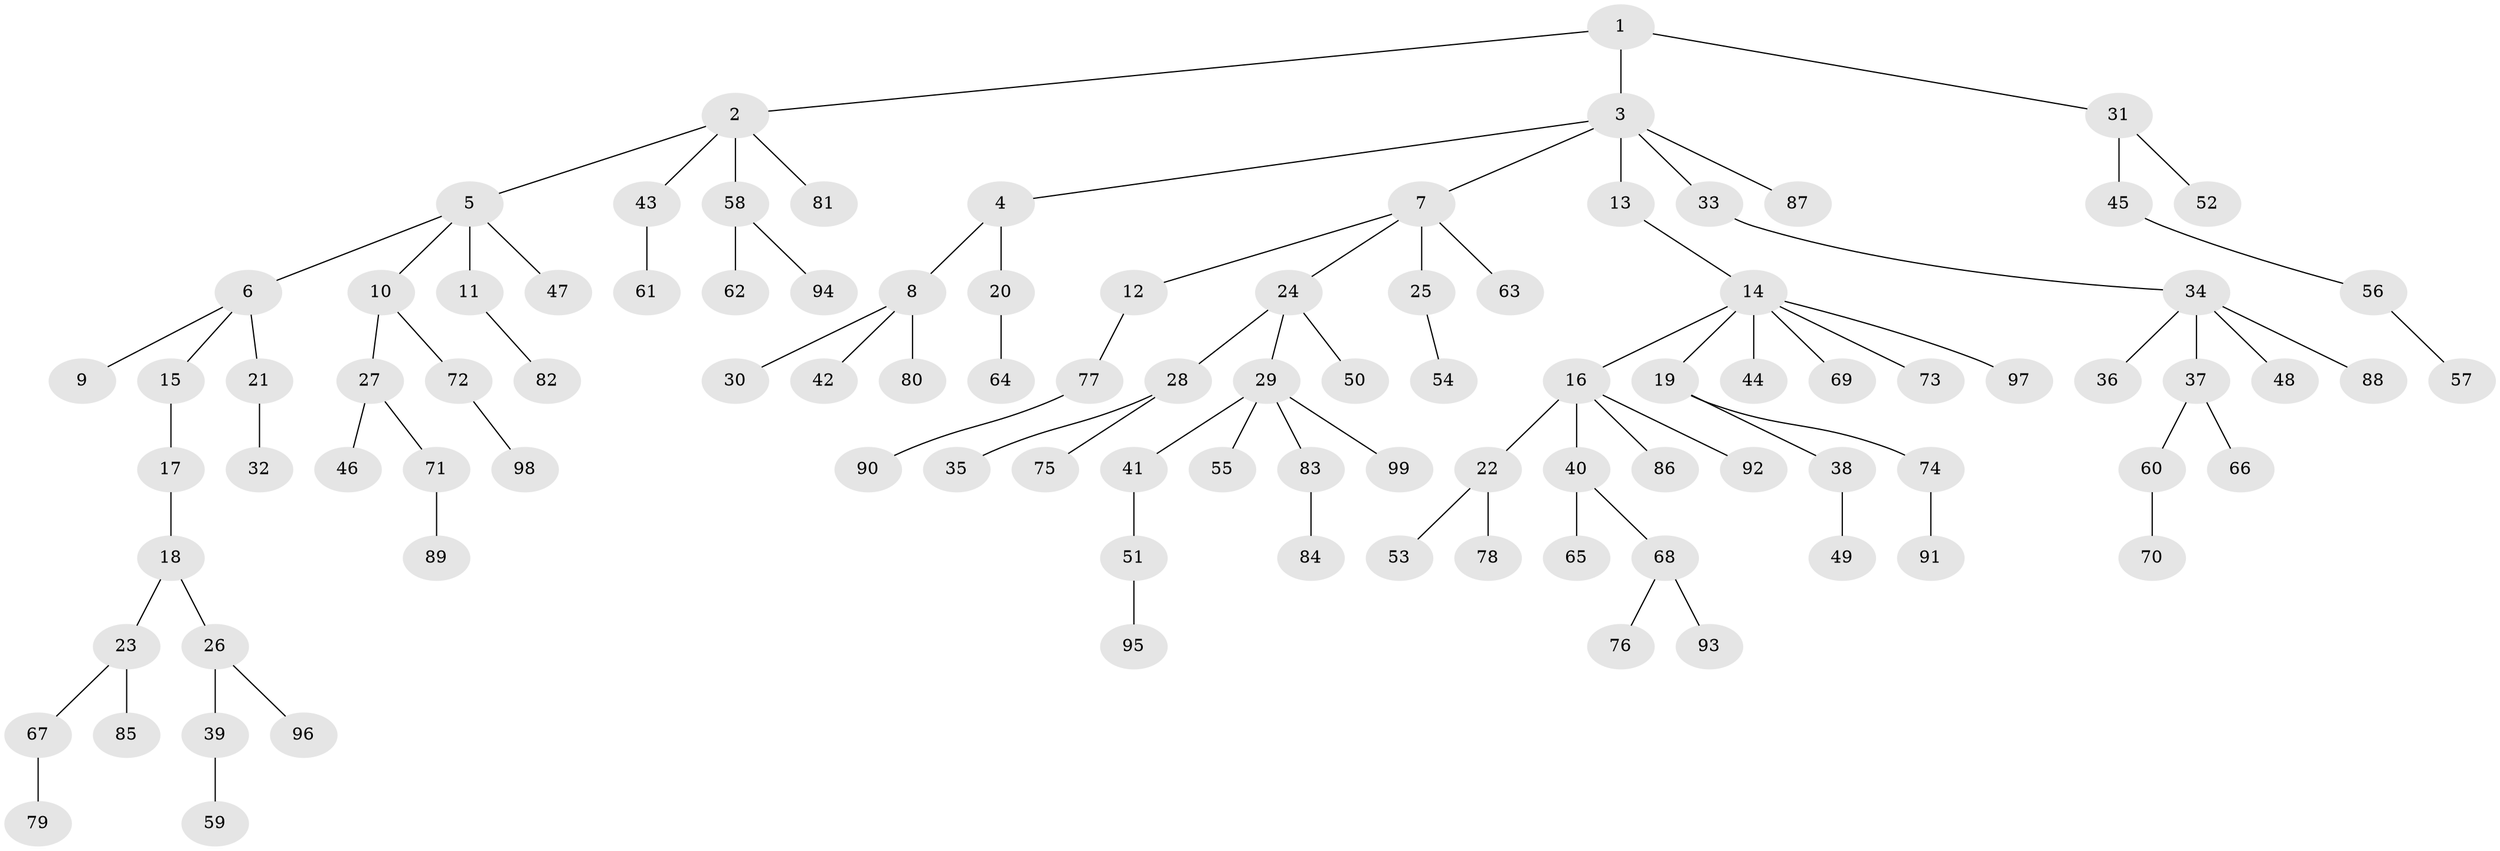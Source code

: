 // Generated by graph-tools (version 1.1) at 2025/50/03/09/25 03:50:25]
// undirected, 99 vertices, 98 edges
graph export_dot {
graph [start="1"]
  node [color=gray90,style=filled];
  1;
  2;
  3;
  4;
  5;
  6;
  7;
  8;
  9;
  10;
  11;
  12;
  13;
  14;
  15;
  16;
  17;
  18;
  19;
  20;
  21;
  22;
  23;
  24;
  25;
  26;
  27;
  28;
  29;
  30;
  31;
  32;
  33;
  34;
  35;
  36;
  37;
  38;
  39;
  40;
  41;
  42;
  43;
  44;
  45;
  46;
  47;
  48;
  49;
  50;
  51;
  52;
  53;
  54;
  55;
  56;
  57;
  58;
  59;
  60;
  61;
  62;
  63;
  64;
  65;
  66;
  67;
  68;
  69;
  70;
  71;
  72;
  73;
  74;
  75;
  76;
  77;
  78;
  79;
  80;
  81;
  82;
  83;
  84;
  85;
  86;
  87;
  88;
  89;
  90;
  91;
  92;
  93;
  94;
  95;
  96;
  97;
  98;
  99;
  1 -- 2;
  1 -- 3;
  1 -- 31;
  2 -- 5;
  2 -- 43;
  2 -- 58;
  2 -- 81;
  3 -- 4;
  3 -- 7;
  3 -- 13;
  3 -- 33;
  3 -- 87;
  4 -- 8;
  4 -- 20;
  5 -- 6;
  5 -- 10;
  5 -- 11;
  5 -- 47;
  6 -- 9;
  6 -- 15;
  6 -- 21;
  7 -- 12;
  7 -- 24;
  7 -- 25;
  7 -- 63;
  8 -- 30;
  8 -- 42;
  8 -- 80;
  10 -- 27;
  10 -- 72;
  11 -- 82;
  12 -- 77;
  13 -- 14;
  14 -- 16;
  14 -- 19;
  14 -- 44;
  14 -- 69;
  14 -- 73;
  14 -- 97;
  15 -- 17;
  16 -- 22;
  16 -- 40;
  16 -- 86;
  16 -- 92;
  17 -- 18;
  18 -- 23;
  18 -- 26;
  19 -- 38;
  19 -- 74;
  20 -- 64;
  21 -- 32;
  22 -- 53;
  22 -- 78;
  23 -- 67;
  23 -- 85;
  24 -- 28;
  24 -- 29;
  24 -- 50;
  25 -- 54;
  26 -- 39;
  26 -- 96;
  27 -- 46;
  27 -- 71;
  28 -- 35;
  28 -- 75;
  29 -- 41;
  29 -- 55;
  29 -- 83;
  29 -- 99;
  31 -- 45;
  31 -- 52;
  33 -- 34;
  34 -- 36;
  34 -- 37;
  34 -- 48;
  34 -- 88;
  37 -- 60;
  37 -- 66;
  38 -- 49;
  39 -- 59;
  40 -- 65;
  40 -- 68;
  41 -- 51;
  43 -- 61;
  45 -- 56;
  51 -- 95;
  56 -- 57;
  58 -- 62;
  58 -- 94;
  60 -- 70;
  67 -- 79;
  68 -- 76;
  68 -- 93;
  71 -- 89;
  72 -- 98;
  74 -- 91;
  77 -- 90;
  83 -- 84;
}
